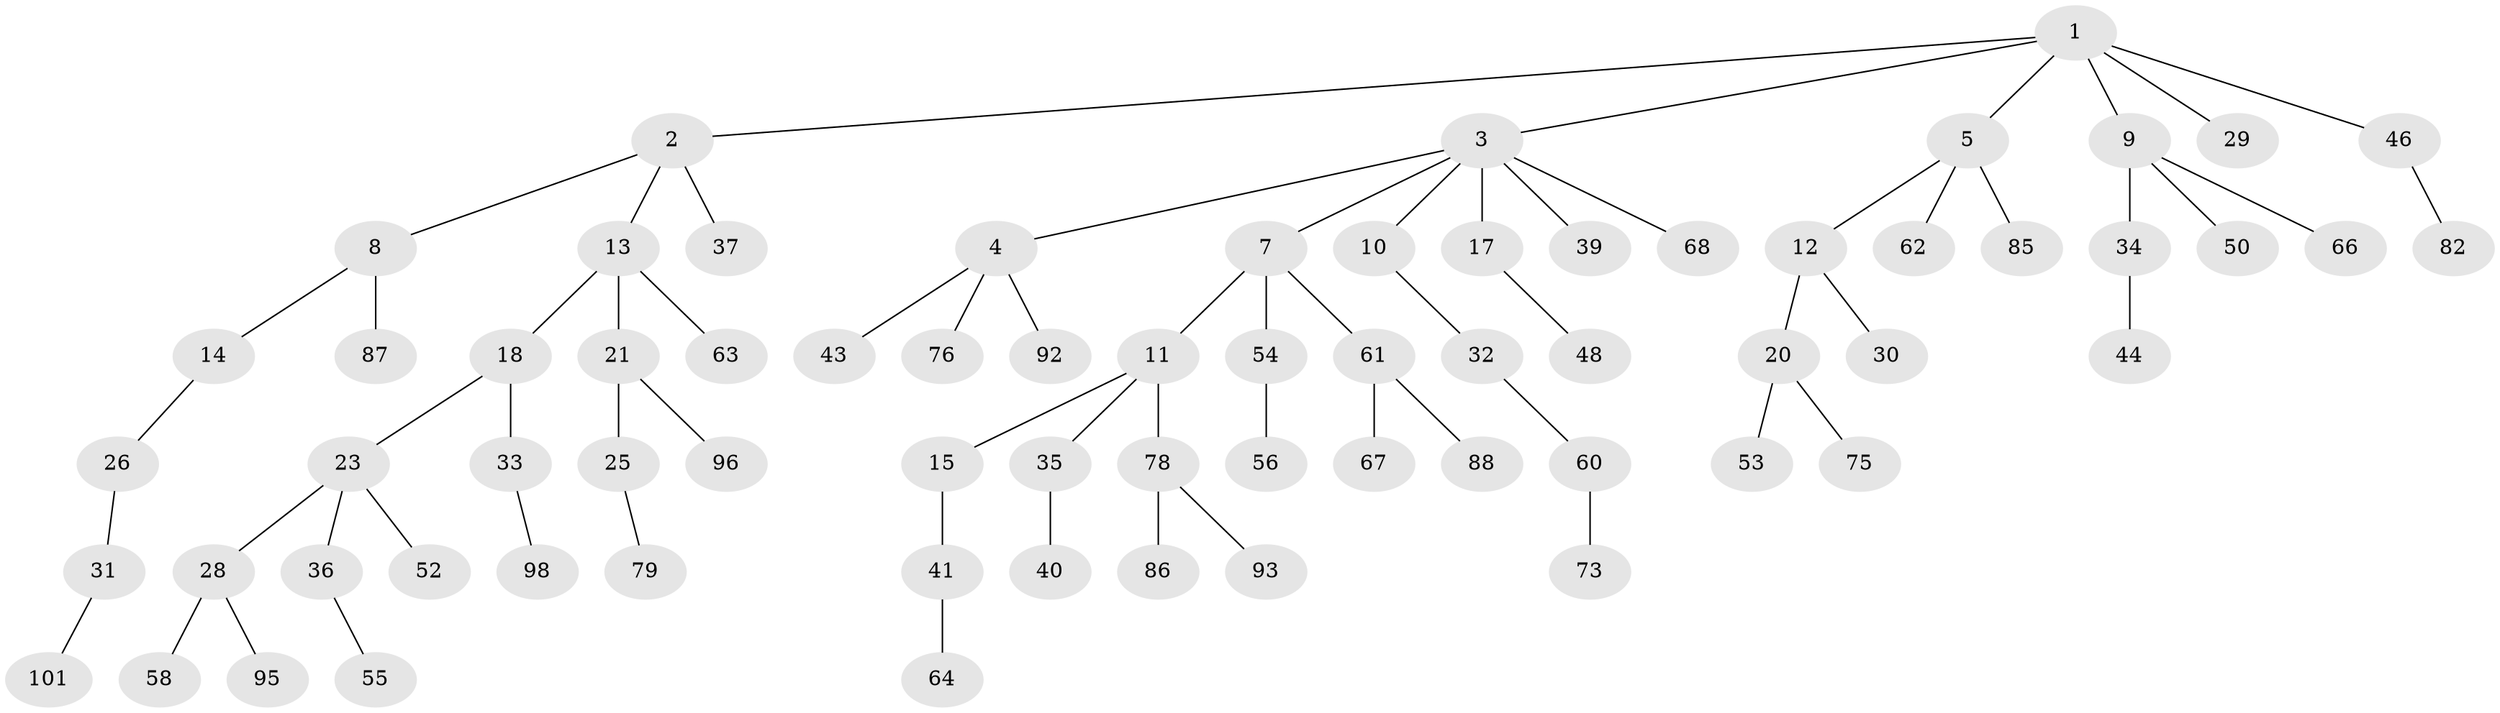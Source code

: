// Generated by graph-tools (version 1.1) at 2025/52/02/27/25 19:52:13]
// undirected, 69 vertices, 68 edges
graph export_dot {
graph [start="1"]
  node [color=gray90,style=filled];
  1 [super="+19"];
  2 [super="+6"];
  3 [super="+105"];
  4 [super="+49"];
  5 [super="+71"];
  7 [super="+38"];
  8 [super="+84"];
  9 [super="+22"];
  10 [super="+16"];
  11 [super="+24"];
  12 [super="+94"];
  13 [super="+42"];
  14;
  15;
  17 [super="+69"];
  18;
  20 [super="+74"];
  21 [super="+106"];
  23 [super="+27"];
  25 [super="+45"];
  26 [super="+91"];
  28 [super="+47"];
  29 [super="+77"];
  30;
  31 [super="+72"];
  32 [super="+83"];
  33 [super="+57"];
  34 [super="+97"];
  35;
  36;
  37 [super="+51"];
  39;
  40 [super="+80"];
  41 [super="+103"];
  43 [super="+81"];
  44;
  46 [super="+100"];
  48;
  50 [super="+59"];
  52;
  53;
  54;
  55;
  56 [super="+65"];
  58;
  60;
  61 [super="+70"];
  62;
  63;
  64 [super="+99"];
  66 [super="+102"];
  67;
  68;
  73 [super="+104"];
  75;
  76;
  78 [super="+89"];
  79;
  82;
  85 [super="+90"];
  86;
  87;
  88;
  92;
  93;
  95;
  96;
  98;
  101;
  1 -- 2;
  1 -- 3;
  1 -- 5;
  1 -- 9;
  1 -- 46;
  1 -- 29;
  2 -- 8;
  2 -- 13;
  2 -- 37;
  3 -- 4;
  3 -- 7;
  3 -- 10;
  3 -- 17;
  3 -- 39;
  3 -- 68;
  4 -- 43;
  4 -- 76;
  4 -- 92;
  5 -- 12;
  5 -- 62;
  5 -- 85;
  7 -- 11;
  7 -- 61;
  7 -- 54;
  8 -- 14;
  8 -- 87;
  9 -- 34;
  9 -- 50;
  9 -- 66;
  10 -- 32;
  11 -- 15;
  11 -- 35;
  11 -- 78;
  12 -- 20;
  12 -- 30;
  13 -- 18;
  13 -- 21;
  13 -- 63;
  14 -- 26;
  15 -- 41;
  17 -- 48;
  18 -- 23;
  18 -- 33;
  20 -- 53;
  20 -- 75;
  21 -- 25;
  21 -- 96;
  23 -- 28;
  23 -- 52;
  23 -- 36;
  25 -- 79;
  26 -- 31;
  28 -- 58;
  28 -- 95;
  31 -- 101;
  32 -- 60;
  33 -- 98;
  34 -- 44;
  35 -- 40;
  36 -- 55;
  41 -- 64;
  46 -- 82;
  54 -- 56;
  60 -- 73;
  61 -- 67;
  61 -- 88;
  78 -- 86;
  78 -- 93;
}
